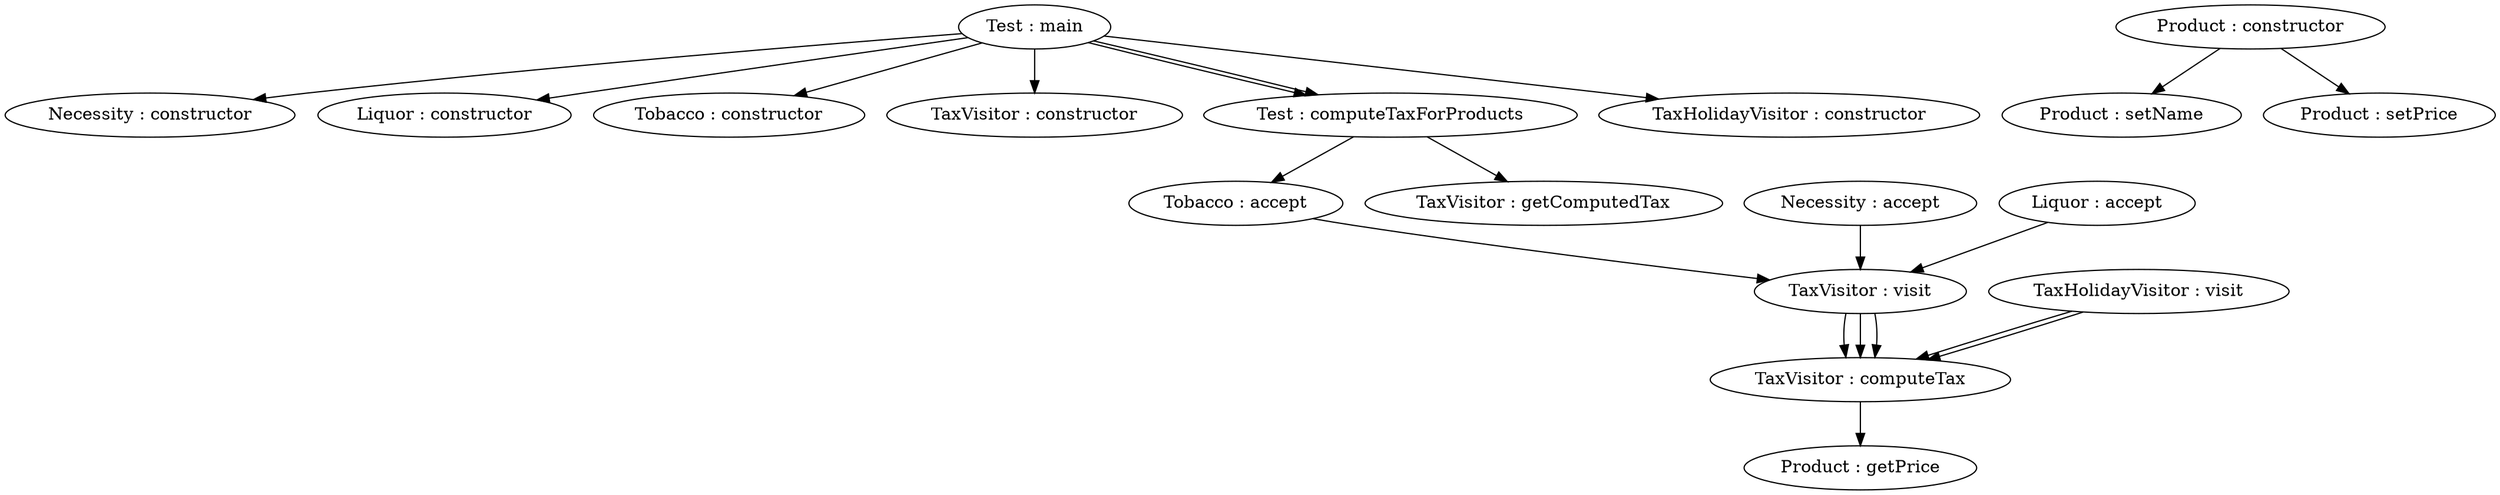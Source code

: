 digraph CallGraph {
"Test : main" -> "Necessity : constructor";
"Test : main" -> "Liquor : constructor";
"Test : main" -> "Tobacco : constructor";
"Test : main" -> "TaxVisitor : constructor";
"Test : main" -> "Test : computeTaxForProducts";
"Test : main" -> "TaxHolidayVisitor : constructor";
"Test : main" -> "Test : computeTaxForProducts";
"Test : computeTaxForProducts" -> "Tobacco : accept";
"Test : computeTaxForProducts" -> "TaxVisitor : getComputedTax";
"Tobacco : accept" -> "TaxVisitor : visit";
"TaxHolidayVisitor : visit" -> "TaxVisitor : computeTax";
"TaxHolidayVisitor : visit" -> "TaxVisitor : computeTax";
"Product : constructor" -> "Product : setName";
"Product : constructor" -> "Product : setPrice";
"Necessity : accept" -> "TaxVisitor : visit";
"TaxVisitor : computeTax" -> "Product : getPrice";
"TaxVisitor : visit" -> "TaxVisitor : computeTax";
"TaxVisitor : visit" -> "TaxVisitor : computeTax";
"TaxVisitor : visit" -> "TaxVisitor : computeTax";
"Liquor : accept" -> "TaxVisitor : visit";
}